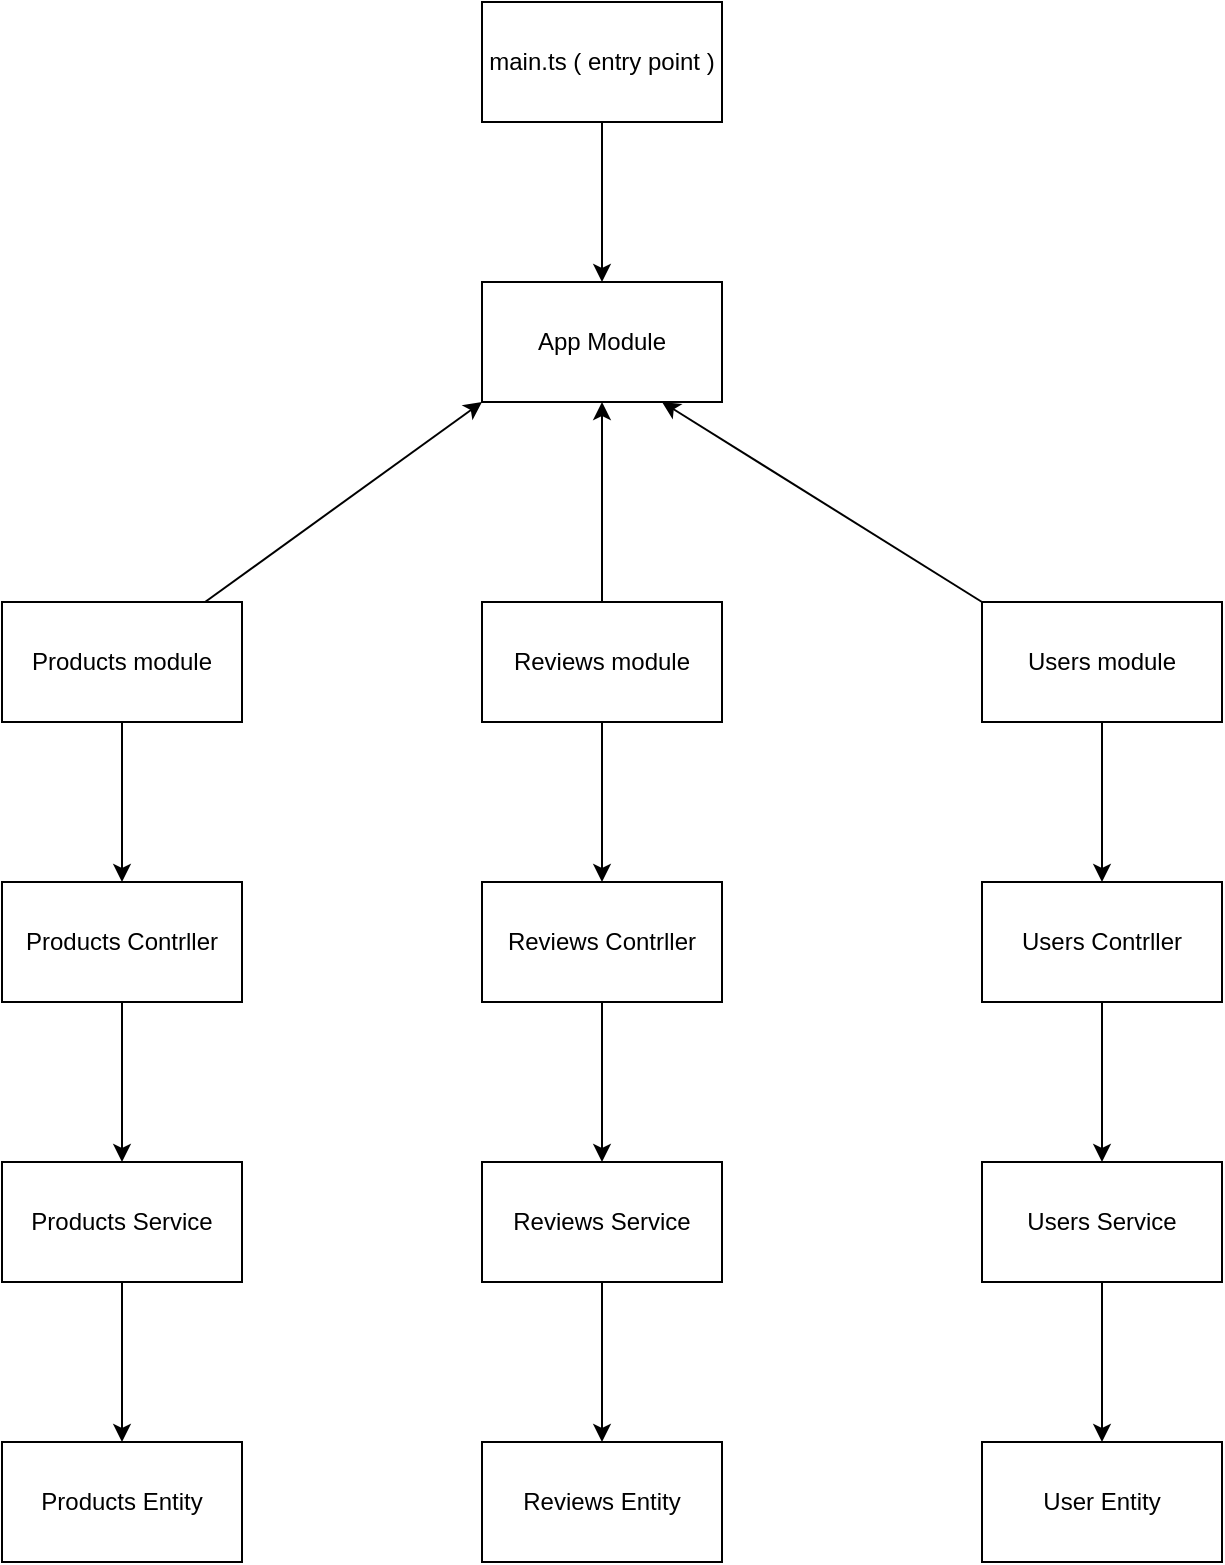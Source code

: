 <mxfile>
    <diagram id="iN2MJokug0uRHYvwU4Hf" name="Page-1">
        <mxGraphModel dx="841" dy="802" grid="1" gridSize="10" guides="1" tooltips="1" connect="1" arrows="1" fold="1" page="1" pageScale="1" pageWidth="850" pageHeight="1100" math="0" shadow="0">
            <root>
                <mxCell id="0"/>
                <mxCell id="1" parent="0"/>
                <mxCell id="5" value="" style="edgeStyle=none;html=1;" edge="1" parent="1" source="2" target="4">
                    <mxGeometry relative="1" as="geometry"/>
                </mxCell>
                <mxCell id="2" value="main.ts ( entry point )" style="rounded=0;whiteSpace=wrap;html=1;" vertex="1" parent="1">
                    <mxGeometry x="340" y="150" width="120" height="60" as="geometry"/>
                </mxCell>
                <mxCell id="4" value="App Module" style="whiteSpace=wrap;html=1;rounded=0;" vertex="1" parent="1">
                    <mxGeometry x="340" y="290" width="120" height="60" as="geometry"/>
                </mxCell>
                <mxCell id="11" value="" style="edgeStyle=none;html=1;" edge="1" parent="1" source="6" target="10">
                    <mxGeometry relative="1" as="geometry"/>
                </mxCell>
                <mxCell id="30" style="edgeStyle=none;html=1;exitX=0;exitY=0;exitDx=0;exitDy=0;entryX=0.75;entryY=1;entryDx=0;entryDy=0;" edge="1" parent="1" source="6" target="4">
                    <mxGeometry relative="1" as="geometry"/>
                </mxCell>
                <mxCell id="6" value="Users module" style="rounded=0;whiteSpace=wrap;html=1;" vertex="1" parent="1">
                    <mxGeometry x="590" y="450" width="120" height="60" as="geometry"/>
                </mxCell>
                <mxCell id="13" value="" style="edgeStyle=none;html=1;" edge="1" parent="1" source="10" target="12">
                    <mxGeometry relative="1" as="geometry"/>
                </mxCell>
                <mxCell id="10" value="Users Contrller" style="whiteSpace=wrap;html=1;rounded=0;" vertex="1" parent="1">
                    <mxGeometry x="590" y="590" width="120" height="60" as="geometry"/>
                </mxCell>
                <mxCell id="15" value="" style="edgeStyle=none;html=1;" edge="1" parent="1" source="12" target="14">
                    <mxGeometry relative="1" as="geometry"/>
                </mxCell>
                <mxCell id="12" value="Users Service" style="whiteSpace=wrap;html=1;rounded=0;" vertex="1" parent="1">
                    <mxGeometry x="590" y="730" width="120" height="60" as="geometry"/>
                </mxCell>
                <mxCell id="14" value="User Entity" style="whiteSpace=wrap;html=1;rounded=0;" vertex="1" parent="1">
                    <mxGeometry x="590" y="870" width="120" height="60" as="geometry"/>
                </mxCell>
                <mxCell id="16" value="" style="edgeStyle=none;html=1;" edge="1" parent="1" source="17" target="19">
                    <mxGeometry relative="1" as="geometry"/>
                </mxCell>
                <mxCell id="31" style="edgeStyle=none;html=1;entryX=0.5;entryY=1;entryDx=0;entryDy=0;" edge="1" parent="1" source="17" target="4">
                    <mxGeometry relative="1" as="geometry"/>
                </mxCell>
                <mxCell id="17" value="Reviews module" style="rounded=0;whiteSpace=wrap;html=1;" vertex="1" parent="1">
                    <mxGeometry x="340" y="450" width="120" height="60" as="geometry"/>
                </mxCell>
                <mxCell id="18" value="" style="edgeStyle=none;html=1;" edge="1" parent="1" source="19" target="21">
                    <mxGeometry relative="1" as="geometry"/>
                </mxCell>
                <mxCell id="19" value="&lt;span style=&quot;color: rgb(0, 0, 0);&quot;&gt;Reviews&lt;/span&gt;&amp;nbsp;Contrller" style="whiteSpace=wrap;html=1;rounded=0;" vertex="1" parent="1">
                    <mxGeometry x="340" y="590" width="120" height="60" as="geometry"/>
                </mxCell>
                <mxCell id="20" value="" style="edgeStyle=none;html=1;" edge="1" parent="1" source="21" target="22">
                    <mxGeometry relative="1" as="geometry"/>
                </mxCell>
                <mxCell id="21" value="&lt;span style=&quot;color: rgb(0, 0, 0);&quot;&gt;Reviews&lt;/span&gt;&amp;nbsp;Service" style="whiteSpace=wrap;html=1;rounded=0;" vertex="1" parent="1">
                    <mxGeometry x="340" y="730" width="120" height="60" as="geometry"/>
                </mxCell>
                <mxCell id="22" value="&lt;span style=&quot;color: rgb(0, 0, 0);&quot;&gt;Reviews&lt;/span&gt;&amp;nbsp;Entity" style="whiteSpace=wrap;html=1;rounded=0;" vertex="1" parent="1">
                    <mxGeometry x="340" y="870" width="120" height="60" as="geometry"/>
                </mxCell>
                <mxCell id="23" value="" style="edgeStyle=none;html=1;" edge="1" parent="1" source="24" target="26">
                    <mxGeometry relative="1" as="geometry"/>
                </mxCell>
                <mxCell id="32" style="edgeStyle=none;html=1;entryX=0;entryY=1;entryDx=0;entryDy=0;" edge="1" parent="1" source="24" target="4">
                    <mxGeometry relative="1" as="geometry"/>
                </mxCell>
                <mxCell id="24" value="Products module" style="rounded=0;whiteSpace=wrap;html=1;" vertex="1" parent="1">
                    <mxGeometry x="100" y="450" width="120" height="60" as="geometry"/>
                </mxCell>
                <mxCell id="25" value="" style="edgeStyle=none;html=1;" edge="1" parent="1" source="26" target="28">
                    <mxGeometry relative="1" as="geometry"/>
                </mxCell>
                <mxCell id="26" value="&lt;span style=&quot;color: rgb(0, 0, 0);&quot;&gt;Products&lt;/span&gt;&amp;nbsp;Contrller" style="whiteSpace=wrap;html=1;rounded=0;" vertex="1" parent="1">
                    <mxGeometry x="100" y="590" width="120" height="60" as="geometry"/>
                </mxCell>
                <mxCell id="27" value="" style="edgeStyle=none;html=1;" edge="1" parent="1" source="28" target="29">
                    <mxGeometry relative="1" as="geometry"/>
                </mxCell>
                <mxCell id="28" value="&lt;span style=&quot;color: rgb(0, 0, 0);&quot;&gt;Products&lt;/span&gt;&amp;nbsp;Service" style="whiteSpace=wrap;html=1;rounded=0;" vertex="1" parent="1">
                    <mxGeometry x="100" y="730" width="120" height="60" as="geometry"/>
                </mxCell>
                <mxCell id="29" value="&lt;span style=&quot;color: rgb(0, 0, 0);&quot;&gt;Products&lt;/span&gt;&amp;nbsp;Entity" style="whiteSpace=wrap;html=1;rounded=0;" vertex="1" parent="1">
                    <mxGeometry x="100" y="870" width="120" height="60" as="geometry"/>
                </mxCell>
            </root>
        </mxGraphModel>
    </diagram>
</mxfile>